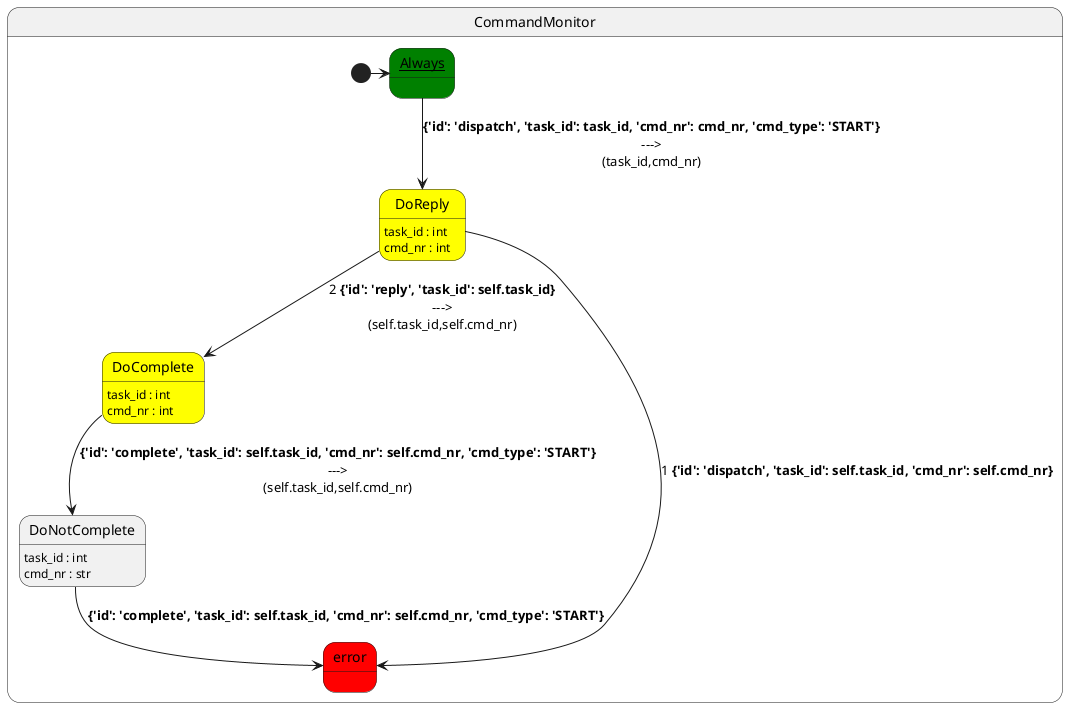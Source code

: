 @startuml
state CommandMonitor{
  [*] -> __Always__
  state __Always__ #green
  state DoReply #yellow : task_id : int\ncmd_nr : int
  state DoComplete #yellow : task_id : int\ncmd_nr : int
  state DoNotComplete : task_id : int\ncmd_nr : str
  __Always__ --> DoReply : **{'id': 'dispatch', 'task_id': task_id, 'cmd_nr': cmd_nr, 'cmd_type': 'START'}**\n--->\n(task_id,cmd_nr)
  state error #red
  DoReply --> error : 1 **{'id': 'dispatch', 'task_id': self.task_id, 'cmd_nr': self.cmd_nr}**
  DoReply --> DoComplete : 2 **{'id': 'reply', 'task_id': self.task_id}**\n--->\n(self.task_id,self.cmd_nr)
  DoComplete --> DoNotComplete : **{'id': 'complete', 'task_id': self.task_id, 'cmd_nr': self.cmd_nr, 'cmd_type': 'START'}**\n--->\n(self.task_id,self.cmd_nr)
  state error #red
  DoNotComplete --> error : **{'id': 'complete', 'task_id': self.task_id, 'cmd_nr': self.cmd_nr, 'cmd_type': 'START'}**
}
@enduml